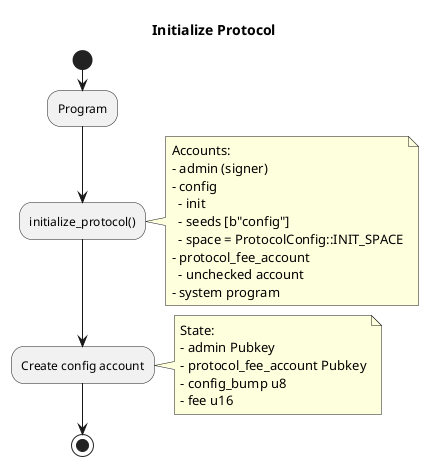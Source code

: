 @startuml initialize_protocol
title Initialize Protocol

start

:Program;

:initialize_protocol();

note right
Accounts:
- admin (signer)
- config
  - init
  - seeds [b"config"]
  - space = ProtocolConfig::INIT_SPACE
- protocol_fee_account
  - unchecked account
- system program
end note

:Create config account;

note right
State:
- admin Pubkey
- protocol_fee_account Pubkey
- config_bump u8
- fee u16
end note

stop

@enduml 